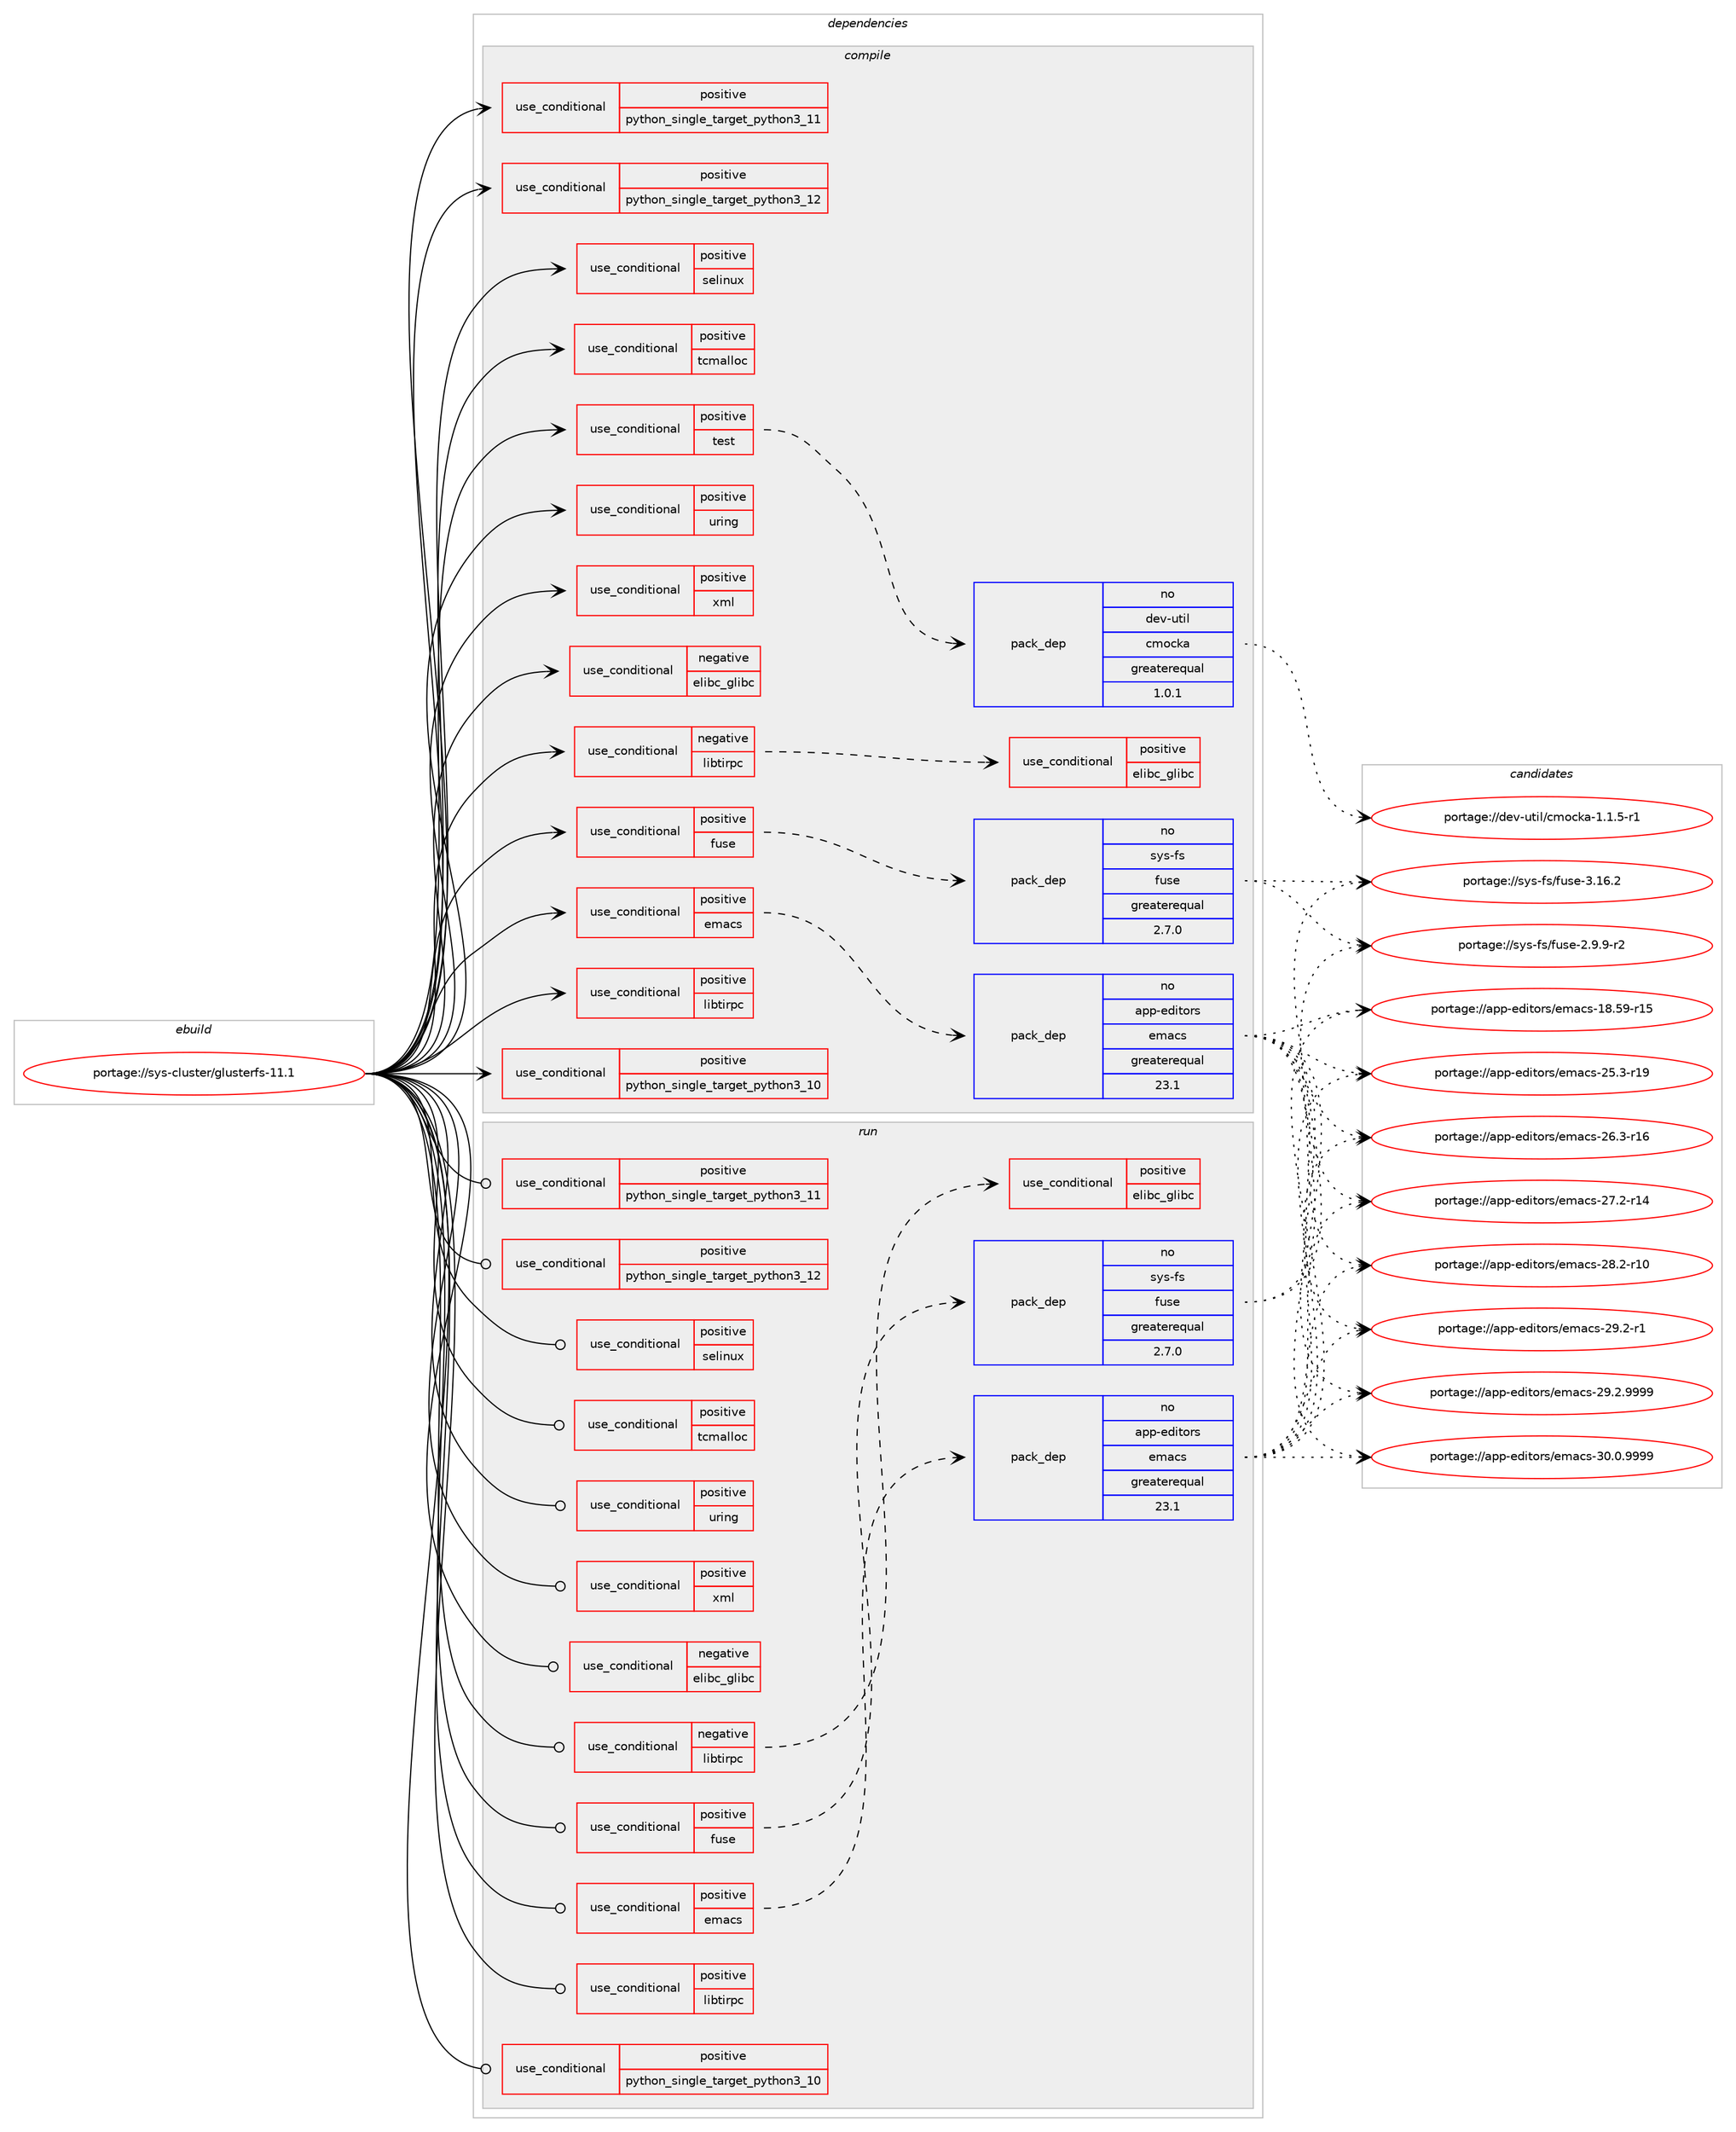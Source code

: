 digraph prolog {

# *************
# Graph options
# *************

newrank=true;
concentrate=true;
compound=true;
graph [rankdir=LR,fontname=Helvetica,fontsize=10,ranksep=1.5];#, ranksep=2.5, nodesep=0.2];
edge  [arrowhead=vee];
node  [fontname=Helvetica,fontsize=10];

# **********
# The ebuild
# **********

subgraph cluster_leftcol {
color=gray;
rank=same;
label=<<i>ebuild</i>>;
id [label="portage://sys-cluster/glusterfs-11.1", color=red, width=4, href="../sys-cluster/glusterfs-11.1.svg"];
}

# ****************
# The dependencies
# ****************

subgraph cluster_midcol {
color=gray;
label=<<i>dependencies</i>>;
subgraph cluster_compile {
fillcolor="#eeeeee";
style=filled;
label=<<i>compile</i>>;
subgraph cond10637 {
dependency14985 [label=<<TABLE BORDER="0" CELLBORDER="1" CELLSPACING="0" CELLPADDING="4"><TR><TD ROWSPAN="3" CELLPADDING="10">use_conditional</TD></TR><TR><TD>negative</TD></TR><TR><TD>elibc_glibc</TD></TR></TABLE>>, shape=none, color=red];
# *** BEGIN UNKNOWN DEPENDENCY TYPE (TODO) ***
# dependency14985 -> package_dependency(portage://sys-cluster/glusterfs-11.1,install,no,sys-libs,argp-standalone,none,[,,],[],[])
# *** END UNKNOWN DEPENDENCY TYPE (TODO) ***

}
id:e -> dependency14985:w [weight=20,style="solid",arrowhead="vee"];
subgraph cond10638 {
dependency14986 [label=<<TABLE BORDER="0" CELLBORDER="1" CELLSPACING="0" CELLPADDING="4"><TR><TD ROWSPAN="3" CELLPADDING="10">use_conditional</TD></TR><TR><TD>negative</TD></TR><TR><TD>libtirpc</TD></TR></TABLE>>, shape=none, color=red];
subgraph cond10639 {
dependency14987 [label=<<TABLE BORDER="0" CELLBORDER="1" CELLSPACING="0" CELLPADDING="4"><TR><TD ROWSPAN="3" CELLPADDING="10">use_conditional</TD></TR><TR><TD>positive</TD></TR><TR><TD>elibc_glibc</TD></TR></TABLE>>, shape=none, color=red];
# *** BEGIN UNKNOWN DEPENDENCY TYPE (TODO) ***
# dependency14987 -> package_dependency(portage://sys-cluster/glusterfs-11.1,install,no,sys-libs,glibc,none,[,,],[],[use(enable(rpc),negative)])
# *** END UNKNOWN DEPENDENCY TYPE (TODO) ***

}
dependency14986:e -> dependency14987:w [weight=20,style="dashed",arrowhead="vee"];
}
id:e -> dependency14986:w [weight=20,style="solid",arrowhead="vee"];
subgraph cond10640 {
dependency14988 [label=<<TABLE BORDER="0" CELLBORDER="1" CELLSPACING="0" CELLPADDING="4"><TR><TD ROWSPAN="3" CELLPADDING="10">use_conditional</TD></TR><TR><TD>positive</TD></TR><TR><TD>emacs</TD></TR></TABLE>>, shape=none, color=red];
subgraph pack4208 {
dependency14989 [label=<<TABLE BORDER="0" CELLBORDER="1" CELLSPACING="0" CELLPADDING="4" WIDTH="220"><TR><TD ROWSPAN="6" CELLPADDING="30">pack_dep</TD></TR><TR><TD WIDTH="110">no</TD></TR><TR><TD>app-editors</TD></TR><TR><TD>emacs</TD></TR><TR><TD>greaterequal</TD></TR><TR><TD>23.1</TD></TR></TABLE>>, shape=none, color=blue];
}
dependency14988:e -> dependency14989:w [weight=20,style="dashed",arrowhead="vee"];
}
id:e -> dependency14988:w [weight=20,style="solid",arrowhead="vee"];
subgraph cond10641 {
dependency14990 [label=<<TABLE BORDER="0" CELLBORDER="1" CELLSPACING="0" CELLPADDING="4"><TR><TD ROWSPAN="3" CELLPADDING="10">use_conditional</TD></TR><TR><TD>positive</TD></TR><TR><TD>fuse</TD></TR></TABLE>>, shape=none, color=red];
subgraph pack4209 {
dependency14991 [label=<<TABLE BORDER="0" CELLBORDER="1" CELLSPACING="0" CELLPADDING="4" WIDTH="220"><TR><TD ROWSPAN="6" CELLPADDING="30">pack_dep</TD></TR><TR><TD WIDTH="110">no</TD></TR><TR><TD>sys-fs</TD></TR><TR><TD>fuse</TD></TR><TR><TD>greaterequal</TD></TR><TR><TD>2.7.0</TD></TR></TABLE>>, shape=none, color=blue];
}
dependency14990:e -> dependency14991:w [weight=20,style="dashed",arrowhead="vee"];
}
id:e -> dependency14990:w [weight=20,style="solid",arrowhead="vee"];
subgraph cond10642 {
dependency14992 [label=<<TABLE BORDER="0" CELLBORDER="1" CELLSPACING="0" CELLPADDING="4"><TR><TD ROWSPAN="3" CELLPADDING="10">use_conditional</TD></TR><TR><TD>positive</TD></TR><TR><TD>libtirpc</TD></TR></TABLE>>, shape=none, color=red];
# *** BEGIN UNKNOWN DEPENDENCY TYPE (TODO) ***
# dependency14992 -> package_dependency(portage://sys-cluster/glusterfs-11.1,install,no,net-libs,libtirpc,none,[,,],any_same_slot,[])
# *** END UNKNOWN DEPENDENCY TYPE (TODO) ***

}
id:e -> dependency14992:w [weight=20,style="solid",arrowhead="vee"];
subgraph cond10643 {
dependency14993 [label=<<TABLE BORDER="0" CELLBORDER="1" CELLSPACING="0" CELLPADDING="4"><TR><TD ROWSPAN="3" CELLPADDING="10">use_conditional</TD></TR><TR><TD>positive</TD></TR><TR><TD>python_single_target_python3_10</TD></TR></TABLE>>, shape=none, color=red];
# *** BEGIN UNKNOWN DEPENDENCY TYPE (TODO) ***
# dependency14993 -> package_dependency(portage://sys-cluster/glusterfs-11.1,install,no,dev-lang,python,none,[,,],[slot(3.10)],[])
# *** END UNKNOWN DEPENDENCY TYPE (TODO) ***

}
id:e -> dependency14993:w [weight=20,style="solid",arrowhead="vee"];
subgraph cond10644 {
dependency14994 [label=<<TABLE BORDER="0" CELLBORDER="1" CELLSPACING="0" CELLPADDING="4"><TR><TD ROWSPAN="3" CELLPADDING="10">use_conditional</TD></TR><TR><TD>positive</TD></TR><TR><TD>python_single_target_python3_11</TD></TR></TABLE>>, shape=none, color=red];
# *** BEGIN UNKNOWN DEPENDENCY TYPE (TODO) ***
# dependency14994 -> package_dependency(portage://sys-cluster/glusterfs-11.1,install,no,dev-lang,python,none,[,,],[slot(3.11)],[])
# *** END UNKNOWN DEPENDENCY TYPE (TODO) ***

}
id:e -> dependency14994:w [weight=20,style="solid",arrowhead="vee"];
subgraph cond10645 {
dependency14995 [label=<<TABLE BORDER="0" CELLBORDER="1" CELLSPACING="0" CELLPADDING="4"><TR><TD ROWSPAN="3" CELLPADDING="10">use_conditional</TD></TR><TR><TD>positive</TD></TR><TR><TD>python_single_target_python3_12</TD></TR></TABLE>>, shape=none, color=red];
# *** BEGIN UNKNOWN DEPENDENCY TYPE (TODO) ***
# dependency14995 -> package_dependency(portage://sys-cluster/glusterfs-11.1,install,no,dev-lang,python,none,[,,],[slot(3.12)],[])
# *** END UNKNOWN DEPENDENCY TYPE (TODO) ***

}
id:e -> dependency14995:w [weight=20,style="solid",arrowhead="vee"];
subgraph cond10646 {
dependency14996 [label=<<TABLE BORDER="0" CELLBORDER="1" CELLSPACING="0" CELLPADDING="4"><TR><TD ROWSPAN="3" CELLPADDING="10">use_conditional</TD></TR><TR><TD>positive</TD></TR><TR><TD>selinux</TD></TR></TABLE>>, shape=none, color=red];
# *** BEGIN UNKNOWN DEPENDENCY TYPE (TODO) ***
# dependency14996 -> package_dependency(portage://sys-cluster/glusterfs-11.1,install,no,sec-policy,selinux-glusterfs,none,[,,],[],[])
# *** END UNKNOWN DEPENDENCY TYPE (TODO) ***

}
id:e -> dependency14996:w [weight=20,style="solid",arrowhead="vee"];
subgraph cond10647 {
dependency14997 [label=<<TABLE BORDER="0" CELLBORDER="1" CELLSPACING="0" CELLPADDING="4"><TR><TD ROWSPAN="3" CELLPADDING="10">use_conditional</TD></TR><TR><TD>positive</TD></TR><TR><TD>tcmalloc</TD></TR></TABLE>>, shape=none, color=red];
# *** BEGIN UNKNOWN DEPENDENCY TYPE (TODO) ***
# dependency14997 -> package_dependency(portage://sys-cluster/glusterfs-11.1,install,no,dev-util,google-perftools,none,[,,],[],[])
# *** END UNKNOWN DEPENDENCY TYPE (TODO) ***

}
id:e -> dependency14997:w [weight=20,style="solid",arrowhead="vee"];
subgraph cond10648 {
dependency14998 [label=<<TABLE BORDER="0" CELLBORDER="1" CELLSPACING="0" CELLPADDING="4"><TR><TD ROWSPAN="3" CELLPADDING="10">use_conditional</TD></TR><TR><TD>positive</TD></TR><TR><TD>test</TD></TR></TABLE>>, shape=none, color=red];
subgraph pack4210 {
dependency14999 [label=<<TABLE BORDER="0" CELLBORDER="1" CELLSPACING="0" CELLPADDING="4" WIDTH="220"><TR><TD ROWSPAN="6" CELLPADDING="30">pack_dep</TD></TR><TR><TD WIDTH="110">no</TD></TR><TR><TD>dev-util</TD></TR><TR><TD>cmocka</TD></TR><TR><TD>greaterequal</TD></TR><TR><TD>1.0.1</TD></TR></TABLE>>, shape=none, color=blue];
}
dependency14998:e -> dependency14999:w [weight=20,style="dashed",arrowhead="vee"];
# *** BEGIN UNKNOWN DEPENDENCY TYPE (TODO) ***
# dependency14998 -> package_dependency(portage://sys-cluster/glusterfs-11.1,install,no,app-benchmarks,dbench,none,[,,],[],[])
# *** END UNKNOWN DEPENDENCY TYPE (TODO) ***

# *** BEGIN UNKNOWN DEPENDENCY TYPE (TODO) ***
# dependency14998 -> package_dependency(portage://sys-cluster/glusterfs-11.1,install,no,dev-libs,xxhash,none,[,,],[],[])
# *** END UNKNOWN DEPENDENCY TYPE (TODO) ***

# *** BEGIN UNKNOWN DEPENDENCY TYPE (TODO) ***
# dependency14998 -> package_dependency(portage://sys-cluster/glusterfs-11.1,install,no,dev-vcs,git,none,[,,],[],[])
# *** END UNKNOWN DEPENDENCY TYPE (TODO) ***

# *** BEGIN UNKNOWN DEPENDENCY TYPE (TODO) ***
# dependency14998 -> package_dependency(portage://sys-cluster/glusterfs-11.1,install,no,virtual,perl-Test-Harness,none,[,,],[],[])
# *** END UNKNOWN DEPENDENCY TYPE (TODO) ***

# *** BEGIN UNKNOWN DEPENDENCY TYPE (TODO) ***
# dependency14998 -> package_dependency(portage://sys-cluster/glusterfs-11.1,install,no,dev-libs,yajl,none,[,,],[],[])
# *** END UNKNOWN DEPENDENCY TYPE (TODO) ***

# *** BEGIN UNKNOWN DEPENDENCY TYPE (TODO) ***
# dependency14998 -> package_dependency(portage://sys-cluster/glusterfs-11.1,install,no,sys-fs,xfsprogs,none,[,,],[],[])
# *** END UNKNOWN DEPENDENCY TYPE (TODO) ***

# *** BEGIN UNKNOWN DEPENDENCY TYPE (TODO) ***
# dependency14998 -> package_dependency(portage://sys-cluster/glusterfs-11.1,install,no,sys-apps,attr,none,[,,],[],[])
# *** END UNKNOWN DEPENDENCY TYPE (TODO) ***

}
id:e -> dependency14998:w [weight=20,style="solid",arrowhead="vee"];
subgraph cond10649 {
dependency15000 [label=<<TABLE BORDER="0" CELLBORDER="1" CELLSPACING="0" CELLPADDING="4"><TR><TD ROWSPAN="3" CELLPADDING="10">use_conditional</TD></TR><TR><TD>positive</TD></TR><TR><TD>uring</TD></TR></TABLE>>, shape=none, color=red];
# *** BEGIN UNKNOWN DEPENDENCY TYPE (TODO) ***
# dependency15000 -> package_dependency(portage://sys-cluster/glusterfs-11.1,install,no,sys-libs,liburing,none,[,,],any_same_slot,[])
# *** END UNKNOWN DEPENDENCY TYPE (TODO) ***

}
id:e -> dependency15000:w [weight=20,style="solid",arrowhead="vee"];
subgraph cond10650 {
dependency15001 [label=<<TABLE BORDER="0" CELLBORDER="1" CELLSPACING="0" CELLPADDING="4"><TR><TD ROWSPAN="3" CELLPADDING="10">use_conditional</TD></TR><TR><TD>positive</TD></TR><TR><TD>xml</TD></TR></TABLE>>, shape=none, color=red];
# *** BEGIN UNKNOWN DEPENDENCY TYPE (TODO) ***
# dependency15001 -> package_dependency(portage://sys-cluster/glusterfs-11.1,install,no,dev-libs,libxml2,none,[,,],[],[])
# *** END UNKNOWN DEPENDENCY TYPE (TODO) ***

}
id:e -> dependency15001:w [weight=20,style="solid",arrowhead="vee"];
# *** BEGIN UNKNOWN DEPENDENCY TYPE (TODO) ***
# id -> package_dependency(portage://sys-cluster/glusterfs-11.1,install,no,acct-group,gluster,none,[,,],[],[])
# *** END UNKNOWN DEPENDENCY TYPE (TODO) ***

# *** BEGIN UNKNOWN DEPENDENCY TYPE (TODO) ***
# id -> package_dependency(portage://sys-cluster/glusterfs-11.1,install,no,acct-user,gluster,none,[,,],[],[])
# *** END UNKNOWN DEPENDENCY TYPE (TODO) ***

# *** BEGIN UNKNOWN DEPENDENCY TYPE (TODO) ***
# id -> package_dependency(portage://sys-cluster/glusterfs-11.1,install,no,dev-libs,libaio,none,[,,],[],[])
# *** END UNKNOWN DEPENDENCY TYPE (TODO) ***

# *** BEGIN UNKNOWN DEPENDENCY TYPE (TODO) ***
# id -> package_dependency(portage://sys-cluster/glusterfs-11.1,install,no,dev-libs,openssl,none,[,,],any_same_slot,[use(disable(bindist),negative)])
# *** END UNKNOWN DEPENDENCY TYPE (TODO) ***

# *** BEGIN UNKNOWN DEPENDENCY TYPE (TODO) ***
# id -> package_dependency(portage://sys-cluster/glusterfs-11.1,install,no,dev-libs,userspace-rcu,none,[,,],any_same_slot,[])
# *** END UNKNOWN DEPENDENCY TYPE (TODO) ***

# *** BEGIN UNKNOWN DEPENDENCY TYPE (TODO) ***
# id -> package_dependency(portage://sys-cluster/glusterfs-11.1,install,no,net-libs,rpcsvc-proto,none,[,,],[],[])
# *** END UNKNOWN DEPENDENCY TYPE (TODO) ***

# *** BEGIN UNKNOWN DEPENDENCY TYPE (TODO) ***
# id -> package_dependency(portage://sys-cluster/glusterfs-11.1,install,no,sys-apps,util-linux,none,[,,],[],[])
# *** END UNKNOWN DEPENDENCY TYPE (TODO) ***

# *** BEGIN UNKNOWN DEPENDENCY TYPE (TODO) ***
# id -> package_dependency(portage://sys-cluster/glusterfs-11.1,install,no,sys-libs,readline,none,[,,],any_same_slot,[])
# *** END UNKNOWN DEPENDENCY TYPE (TODO) ***

# *** BEGIN UNKNOWN DEPENDENCY TYPE (TODO) ***
# id -> package_dependency(portage://sys-cluster/glusterfs-11.1,install,no,virtual,acl,none,[,,],[],[])
# *** END UNKNOWN DEPENDENCY TYPE (TODO) ***

}
subgraph cluster_compileandrun {
fillcolor="#eeeeee";
style=filled;
label=<<i>compile and run</i>>;
}
subgraph cluster_run {
fillcolor="#eeeeee";
style=filled;
label=<<i>run</i>>;
subgraph cond10651 {
dependency15002 [label=<<TABLE BORDER="0" CELLBORDER="1" CELLSPACING="0" CELLPADDING="4"><TR><TD ROWSPAN="3" CELLPADDING="10">use_conditional</TD></TR><TR><TD>negative</TD></TR><TR><TD>elibc_glibc</TD></TR></TABLE>>, shape=none, color=red];
# *** BEGIN UNKNOWN DEPENDENCY TYPE (TODO) ***
# dependency15002 -> package_dependency(portage://sys-cluster/glusterfs-11.1,run,no,sys-libs,argp-standalone,none,[,,],[],[])
# *** END UNKNOWN DEPENDENCY TYPE (TODO) ***

}
id:e -> dependency15002:w [weight=20,style="solid",arrowhead="odot"];
subgraph cond10652 {
dependency15003 [label=<<TABLE BORDER="0" CELLBORDER="1" CELLSPACING="0" CELLPADDING="4"><TR><TD ROWSPAN="3" CELLPADDING="10">use_conditional</TD></TR><TR><TD>negative</TD></TR><TR><TD>libtirpc</TD></TR></TABLE>>, shape=none, color=red];
subgraph cond10653 {
dependency15004 [label=<<TABLE BORDER="0" CELLBORDER="1" CELLSPACING="0" CELLPADDING="4"><TR><TD ROWSPAN="3" CELLPADDING="10">use_conditional</TD></TR><TR><TD>positive</TD></TR><TR><TD>elibc_glibc</TD></TR></TABLE>>, shape=none, color=red];
# *** BEGIN UNKNOWN DEPENDENCY TYPE (TODO) ***
# dependency15004 -> package_dependency(portage://sys-cluster/glusterfs-11.1,run,no,sys-libs,glibc,none,[,,],[],[use(enable(rpc),negative)])
# *** END UNKNOWN DEPENDENCY TYPE (TODO) ***

}
dependency15003:e -> dependency15004:w [weight=20,style="dashed",arrowhead="vee"];
}
id:e -> dependency15003:w [weight=20,style="solid",arrowhead="odot"];
subgraph cond10654 {
dependency15005 [label=<<TABLE BORDER="0" CELLBORDER="1" CELLSPACING="0" CELLPADDING="4"><TR><TD ROWSPAN="3" CELLPADDING="10">use_conditional</TD></TR><TR><TD>positive</TD></TR><TR><TD>emacs</TD></TR></TABLE>>, shape=none, color=red];
subgraph pack4211 {
dependency15006 [label=<<TABLE BORDER="0" CELLBORDER="1" CELLSPACING="0" CELLPADDING="4" WIDTH="220"><TR><TD ROWSPAN="6" CELLPADDING="30">pack_dep</TD></TR><TR><TD WIDTH="110">no</TD></TR><TR><TD>app-editors</TD></TR><TR><TD>emacs</TD></TR><TR><TD>greaterequal</TD></TR><TR><TD>23.1</TD></TR></TABLE>>, shape=none, color=blue];
}
dependency15005:e -> dependency15006:w [weight=20,style="dashed",arrowhead="vee"];
}
id:e -> dependency15005:w [weight=20,style="solid",arrowhead="odot"];
subgraph cond10655 {
dependency15007 [label=<<TABLE BORDER="0" CELLBORDER="1" CELLSPACING="0" CELLPADDING="4"><TR><TD ROWSPAN="3" CELLPADDING="10">use_conditional</TD></TR><TR><TD>positive</TD></TR><TR><TD>fuse</TD></TR></TABLE>>, shape=none, color=red];
subgraph pack4212 {
dependency15008 [label=<<TABLE BORDER="0" CELLBORDER="1" CELLSPACING="0" CELLPADDING="4" WIDTH="220"><TR><TD ROWSPAN="6" CELLPADDING="30">pack_dep</TD></TR><TR><TD WIDTH="110">no</TD></TR><TR><TD>sys-fs</TD></TR><TR><TD>fuse</TD></TR><TR><TD>greaterequal</TD></TR><TR><TD>2.7.0</TD></TR></TABLE>>, shape=none, color=blue];
}
dependency15007:e -> dependency15008:w [weight=20,style="dashed",arrowhead="vee"];
}
id:e -> dependency15007:w [weight=20,style="solid",arrowhead="odot"];
subgraph cond10656 {
dependency15009 [label=<<TABLE BORDER="0" CELLBORDER="1" CELLSPACING="0" CELLPADDING="4"><TR><TD ROWSPAN="3" CELLPADDING="10">use_conditional</TD></TR><TR><TD>positive</TD></TR><TR><TD>libtirpc</TD></TR></TABLE>>, shape=none, color=red];
# *** BEGIN UNKNOWN DEPENDENCY TYPE (TODO) ***
# dependency15009 -> package_dependency(portage://sys-cluster/glusterfs-11.1,run,no,net-libs,libtirpc,none,[,,],any_same_slot,[])
# *** END UNKNOWN DEPENDENCY TYPE (TODO) ***

}
id:e -> dependency15009:w [weight=20,style="solid",arrowhead="odot"];
subgraph cond10657 {
dependency15010 [label=<<TABLE BORDER="0" CELLBORDER="1" CELLSPACING="0" CELLPADDING="4"><TR><TD ROWSPAN="3" CELLPADDING="10">use_conditional</TD></TR><TR><TD>positive</TD></TR><TR><TD>python_single_target_python3_10</TD></TR></TABLE>>, shape=none, color=red];
# *** BEGIN UNKNOWN DEPENDENCY TYPE (TODO) ***
# dependency15010 -> package_dependency(portage://sys-cluster/glusterfs-11.1,run,no,dev-lang,python,none,[,,],[slot(3.10)],[])
# *** END UNKNOWN DEPENDENCY TYPE (TODO) ***

}
id:e -> dependency15010:w [weight=20,style="solid",arrowhead="odot"];
subgraph cond10658 {
dependency15011 [label=<<TABLE BORDER="0" CELLBORDER="1" CELLSPACING="0" CELLPADDING="4"><TR><TD ROWSPAN="3" CELLPADDING="10">use_conditional</TD></TR><TR><TD>positive</TD></TR><TR><TD>python_single_target_python3_11</TD></TR></TABLE>>, shape=none, color=red];
# *** BEGIN UNKNOWN DEPENDENCY TYPE (TODO) ***
# dependency15011 -> package_dependency(portage://sys-cluster/glusterfs-11.1,run,no,dev-lang,python,none,[,,],[slot(3.11)],[])
# *** END UNKNOWN DEPENDENCY TYPE (TODO) ***

}
id:e -> dependency15011:w [weight=20,style="solid",arrowhead="odot"];
subgraph cond10659 {
dependency15012 [label=<<TABLE BORDER="0" CELLBORDER="1" CELLSPACING="0" CELLPADDING="4"><TR><TD ROWSPAN="3" CELLPADDING="10">use_conditional</TD></TR><TR><TD>positive</TD></TR><TR><TD>python_single_target_python3_12</TD></TR></TABLE>>, shape=none, color=red];
# *** BEGIN UNKNOWN DEPENDENCY TYPE (TODO) ***
# dependency15012 -> package_dependency(portage://sys-cluster/glusterfs-11.1,run,no,dev-lang,python,none,[,,],[slot(3.12)],[])
# *** END UNKNOWN DEPENDENCY TYPE (TODO) ***

}
id:e -> dependency15012:w [weight=20,style="solid",arrowhead="odot"];
subgraph cond10660 {
dependency15013 [label=<<TABLE BORDER="0" CELLBORDER="1" CELLSPACING="0" CELLPADDING="4"><TR><TD ROWSPAN="3" CELLPADDING="10">use_conditional</TD></TR><TR><TD>positive</TD></TR><TR><TD>selinux</TD></TR></TABLE>>, shape=none, color=red];
# *** BEGIN UNKNOWN DEPENDENCY TYPE (TODO) ***
# dependency15013 -> package_dependency(portage://sys-cluster/glusterfs-11.1,run,no,sec-policy,selinux-glusterfs,none,[,,],[],[])
# *** END UNKNOWN DEPENDENCY TYPE (TODO) ***

}
id:e -> dependency15013:w [weight=20,style="solid",arrowhead="odot"];
subgraph cond10661 {
dependency15014 [label=<<TABLE BORDER="0" CELLBORDER="1" CELLSPACING="0" CELLPADDING="4"><TR><TD ROWSPAN="3" CELLPADDING="10">use_conditional</TD></TR><TR><TD>positive</TD></TR><TR><TD>tcmalloc</TD></TR></TABLE>>, shape=none, color=red];
# *** BEGIN UNKNOWN DEPENDENCY TYPE (TODO) ***
# dependency15014 -> package_dependency(portage://sys-cluster/glusterfs-11.1,run,no,dev-util,google-perftools,none,[,,],[],[])
# *** END UNKNOWN DEPENDENCY TYPE (TODO) ***

}
id:e -> dependency15014:w [weight=20,style="solid",arrowhead="odot"];
subgraph cond10662 {
dependency15015 [label=<<TABLE BORDER="0" CELLBORDER="1" CELLSPACING="0" CELLPADDING="4"><TR><TD ROWSPAN="3" CELLPADDING="10">use_conditional</TD></TR><TR><TD>positive</TD></TR><TR><TD>uring</TD></TR></TABLE>>, shape=none, color=red];
# *** BEGIN UNKNOWN DEPENDENCY TYPE (TODO) ***
# dependency15015 -> package_dependency(portage://sys-cluster/glusterfs-11.1,run,no,sys-libs,liburing,none,[,,],any_same_slot,[])
# *** END UNKNOWN DEPENDENCY TYPE (TODO) ***

}
id:e -> dependency15015:w [weight=20,style="solid",arrowhead="odot"];
subgraph cond10663 {
dependency15016 [label=<<TABLE BORDER="0" CELLBORDER="1" CELLSPACING="0" CELLPADDING="4"><TR><TD ROWSPAN="3" CELLPADDING="10">use_conditional</TD></TR><TR><TD>positive</TD></TR><TR><TD>xml</TD></TR></TABLE>>, shape=none, color=red];
# *** BEGIN UNKNOWN DEPENDENCY TYPE (TODO) ***
# dependency15016 -> package_dependency(portage://sys-cluster/glusterfs-11.1,run,no,dev-libs,libxml2,none,[,,],[],[])
# *** END UNKNOWN DEPENDENCY TYPE (TODO) ***

}
id:e -> dependency15016:w [weight=20,style="solid",arrowhead="odot"];
# *** BEGIN UNKNOWN DEPENDENCY TYPE (TODO) ***
# id -> package_dependency(portage://sys-cluster/glusterfs-11.1,run,no,acct-group,gluster,none,[,,],[],[])
# *** END UNKNOWN DEPENDENCY TYPE (TODO) ***

# *** BEGIN UNKNOWN DEPENDENCY TYPE (TODO) ***
# id -> package_dependency(portage://sys-cluster/glusterfs-11.1,run,no,acct-user,gluster,none,[,,],[],[])
# *** END UNKNOWN DEPENDENCY TYPE (TODO) ***

# *** BEGIN UNKNOWN DEPENDENCY TYPE (TODO) ***
# id -> package_dependency(portage://sys-cluster/glusterfs-11.1,run,no,dev-libs,libaio,none,[,,],[],[])
# *** END UNKNOWN DEPENDENCY TYPE (TODO) ***

# *** BEGIN UNKNOWN DEPENDENCY TYPE (TODO) ***
# id -> package_dependency(portage://sys-cluster/glusterfs-11.1,run,no,dev-libs,openssl,none,[,,],any_same_slot,[use(disable(bindist),negative)])
# *** END UNKNOWN DEPENDENCY TYPE (TODO) ***

# *** BEGIN UNKNOWN DEPENDENCY TYPE (TODO) ***
# id -> package_dependency(portage://sys-cluster/glusterfs-11.1,run,no,dev-libs,userspace-rcu,none,[,,],any_same_slot,[])
# *** END UNKNOWN DEPENDENCY TYPE (TODO) ***

# *** BEGIN UNKNOWN DEPENDENCY TYPE (TODO) ***
# id -> package_dependency(portage://sys-cluster/glusterfs-11.1,run,no,net-libs,rpcsvc-proto,none,[,,],[],[])
# *** END UNKNOWN DEPENDENCY TYPE (TODO) ***

# *** BEGIN UNKNOWN DEPENDENCY TYPE (TODO) ***
# id -> package_dependency(portage://sys-cluster/glusterfs-11.1,run,no,sys-apps,util-linux,none,[,,],[],[])
# *** END UNKNOWN DEPENDENCY TYPE (TODO) ***

# *** BEGIN UNKNOWN DEPENDENCY TYPE (TODO) ***
# id -> package_dependency(portage://sys-cluster/glusterfs-11.1,run,no,sys-libs,readline,none,[,,],any_same_slot,[])
# *** END UNKNOWN DEPENDENCY TYPE (TODO) ***

# *** BEGIN UNKNOWN DEPENDENCY TYPE (TODO) ***
# id -> package_dependency(portage://sys-cluster/glusterfs-11.1,run,no,virtual,tmpfiles,none,[,,],[],[])
# *** END UNKNOWN DEPENDENCY TYPE (TODO) ***

}
}

# **************
# The candidates
# **************

subgraph cluster_choices {
rank=same;
color=gray;
label=<<i>candidates</i>>;

subgraph choice4208 {
color=black;
nodesep=1;
choice9711211245101100105116111114115471011099799115454956465357451144953 [label="portage://app-editors/emacs-18.59-r15", color=red, width=4,href="../app-editors/emacs-18.59-r15.svg"];
choice97112112451011001051161111141154710110997991154550534651451144957 [label="portage://app-editors/emacs-25.3-r19", color=red, width=4,href="../app-editors/emacs-25.3-r19.svg"];
choice97112112451011001051161111141154710110997991154550544651451144954 [label="portage://app-editors/emacs-26.3-r16", color=red, width=4,href="../app-editors/emacs-26.3-r16.svg"];
choice97112112451011001051161111141154710110997991154550554650451144952 [label="portage://app-editors/emacs-27.2-r14", color=red, width=4,href="../app-editors/emacs-27.2-r14.svg"];
choice97112112451011001051161111141154710110997991154550564650451144948 [label="portage://app-editors/emacs-28.2-r10", color=red, width=4,href="../app-editors/emacs-28.2-r10.svg"];
choice971121124510110010511611111411547101109979911545505746504511449 [label="portage://app-editors/emacs-29.2-r1", color=red, width=4,href="../app-editors/emacs-29.2-r1.svg"];
choice971121124510110010511611111411547101109979911545505746504657575757 [label="portage://app-editors/emacs-29.2.9999", color=red, width=4,href="../app-editors/emacs-29.2.9999.svg"];
choice971121124510110010511611111411547101109979911545514846484657575757 [label="portage://app-editors/emacs-30.0.9999", color=red, width=4,href="../app-editors/emacs-30.0.9999.svg"];
dependency14989:e -> choice9711211245101100105116111114115471011099799115454956465357451144953:w [style=dotted,weight="100"];
dependency14989:e -> choice97112112451011001051161111141154710110997991154550534651451144957:w [style=dotted,weight="100"];
dependency14989:e -> choice97112112451011001051161111141154710110997991154550544651451144954:w [style=dotted,weight="100"];
dependency14989:e -> choice97112112451011001051161111141154710110997991154550554650451144952:w [style=dotted,weight="100"];
dependency14989:e -> choice97112112451011001051161111141154710110997991154550564650451144948:w [style=dotted,weight="100"];
dependency14989:e -> choice971121124510110010511611111411547101109979911545505746504511449:w [style=dotted,weight="100"];
dependency14989:e -> choice971121124510110010511611111411547101109979911545505746504657575757:w [style=dotted,weight="100"];
dependency14989:e -> choice971121124510110010511611111411547101109979911545514846484657575757:w [style=dotted,weight="100"];
}
subgraph choice4209 {
color=black;
nodesep=1;
choice11512111545102115471021171151014550465746574511450 [label="portage://sys-fs/fuse-2.9.9-r2", color=red, width=4,href="../sys-fs/fuse-2.9.9-r2.svg"];
choice115121115451021154710211711510145514649544650 [label="portage://sys-fs/fuse-3.16.2", color=red, width=4,href="../sys-fs/fuse-3.16.2.svg"];
dependency14991:e -> choice11512111545102115471021171151014550465746574511450:w [style=dotted,weight="100"];
dependency14991:e -> choice115121115451021154710211711510145514649544650:w [style=dotted,weight="100"];
}
subgraph choice4210 {
color=black;
nodesep=1;
choice10010111845117116105108479910911199107974549464946534511449 [label="portage://dev-util/cmocka-1.1.5-r1", color=red, width=4,href="../dev-util/cmocka-1.1.5-r1.svg"];
dependency14999:e -> choice10010111845117116105108479910911199107974549464946534511449:w [style=dotted,weight="100"];
}
subgraph choice4211 {
color=black;
nodesep=1;
choice9711211245101100105116111114115471011099799115454956465357451144953 [label="portage://app-editors/emacs-18.59-r15", color=red, width=4,href="../app-editors/emacs-18.59-r15.svg"];
choice97112112451011001051161111141154710110997991154550534651451144957 [label="portage://app-editors/emacs-25.3-r19", color=red, width=4,href="../app-editors/emacs-25.3-r19.svg"];
choice97112112451011001051161111141154710110997991154550544651451144954 [label="portage://app-editors/emacs-26.3-r16", color=red, width=4,href="../app-editors/emacs-26.3-r16.svg"];
choice97112112451011001051161111141154710110997991154550554650451144952 [label="portage://app-editors/emacs-27.2-r14", color=red, width=4,href="../app-editors/emacs-27.2-r14.svg"];
choice97112112451011001051161111141154710110997991154550564650451144948 [label="portage://app-editors/emacs-28.2-r10", color=red, width=4,href="../app-editors/emacs-28.2-r10.svg"];
choice971121124510110010511611111411547101109979911545505746504511449 [label="portage://app-editors/emacs-29.2-r1", color=red, width=4,href="../app-editors/emacs-29.2-r1.svg"];
choice971121124510110010511611111411547101109979911545505746504657575757 [label="portage://app-editors/emacs-29.2.9999", color=red, width=4,href="../app-editors/emacs-29.2.9999.svg"];
choice971121124510110010511611111411547101109979911545514846484657575757 [label="portage://app-editors/emacs-30.0.9999", color=red, width=4,href="../app-editors/emacs-30.0.9999.svg"];
dependency15006:e -> choice9711211245101100105116111114115471011099799115454956465357451144953:w [style=dotted,weight="100"];
dependency15006:e -> choice97112112451011001051161111141154710110997991154550534651451144957:w [style=dotted,weight="100"];
dependency15006:e -> choice97112112451011001051161111141154710110997991154550544651451144954:w [style=dotted,weight="100"];
dependency15006:e -> choice97112112451011001051161111141154710110997991154550554650451144952:w [style=dotted,weight="100"];
dependency15006:e -> choice97112112451011001051161111141154710110997991154550564650451144948:w [style=dotted,weight="100"];
dependency15006:e -> choice971121124510110010511611111411547101109979911545505746504511449:w [style=dotted,weight="100"];
dependency15006:e -> choice971121124510110010511611111411547101109979911545505746504657575757:w [style=dotted,weight="100"];
dependency15006:e -> choice971121124510110010511611111411547101109979911545514846484657575757:w [style=dotted,weight="100"];
}
subgraph choice4212 {
color=black;
nodesep=1;
choice11512111545102115471021171151014550465746574511450 [label="portage://sys-fs/fuse-2.9.9-r2", color=red, width=4,href="../sys-fs/fuse-2.9.9-r2.svg"];
choice115121115451021154710211711510145514649544650 [label="portage://sys-fs/fuse-3.16.2", color=red, width=4,href="../sys-fs/fuse-3.16.2.svg"];
dependency15008:e -> choice11512111545102115471021171151014550465746574511450:w [style=dotted,weight="100"];
dependency15008:e -> choice115121115451021154710211711510145514649544650:w [style=dotted,weight="100"];
}
}

}
